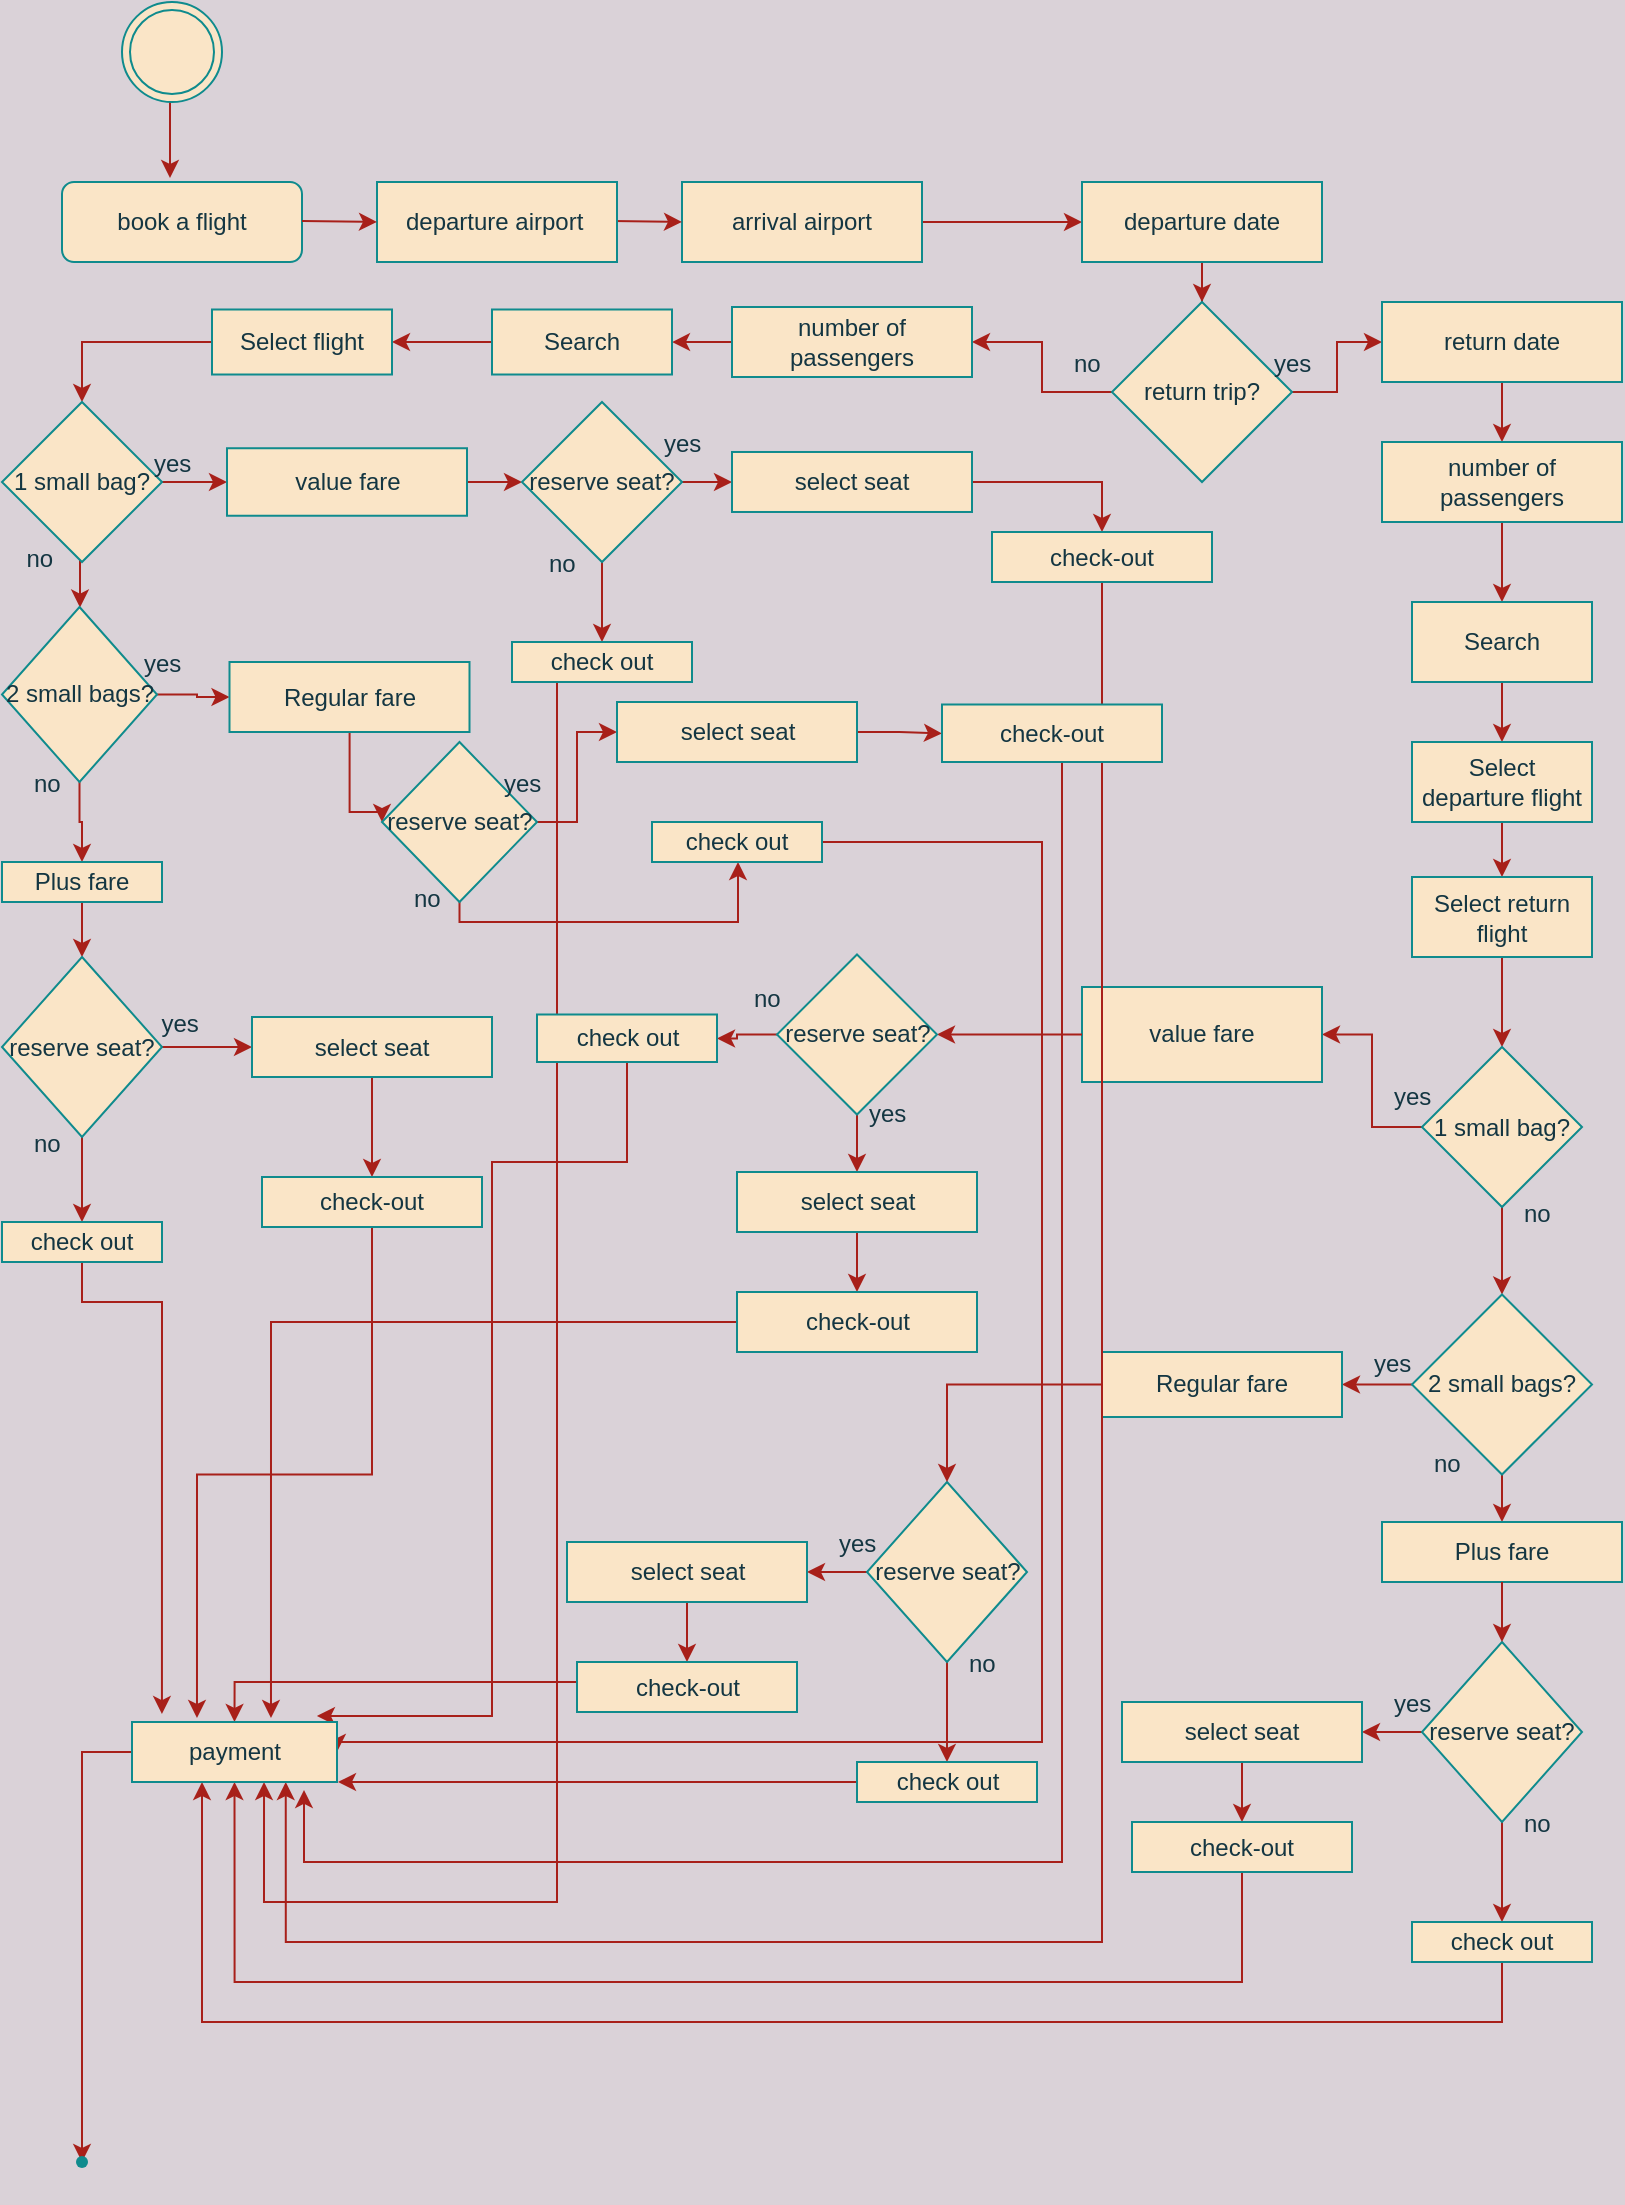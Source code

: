 <mxfile version="20.5.1" type="github">
  <diagram id="C5RBs43oDa-KdzZeNtuy" name="Page-1">
    <mxGraphModel dx="2066" dy="1097" grid="1" gridSize="10" guides="1" tooltips="1" connect="1" arrows="1" fold="1" page="1" pageScale="1" pageWidth="827" pageHeight="1169" background="#DAD2D8" math="0" shadow="0">
      <root>
        <mxCell id="WIyWlLk6GJQsqaUBKTNV-0" />
        <mxCell id="WIyWlLk6GJQsqaUBKTNV-1" parent="WIyWlLk6GJQsqaUBKTNV-0" />
        <mxCell id="WIyWlLk6GJQsqaUBKTNV-3" value="book a flight" style="rounded=1;whiteSpace=wrap;html=1;fontSize=12;glass=0;strokeWidth=1;shadow=0;fillColor=#FAE5C7;strokeColor=#0F8B8D;fontColor=#143642;" parent="WIyWlLk6GJQsqaUBKTNV-1" vertex="1">
          <mxGeometry x="30" y="100" width="120" height="40" as="geometry" />
        </mxCell>
        <mxCell id="eK6FQkArAcEVJqSyKkLl-17" value="" style="edgeStyle=orthogonalEdgeStyle;rounded=0;orthogonalLoop=1;jettySize=auto;html=1;labelBackgroundColor=#DAD2D8;strokeColor=#A8201A;fontColor=#143642;" parent="WIyWlLk6GJQsqaUBKTNV-1" source="eK6FQkArAcEVJqSyKkLl-1" target="eK6FQkArAcEVJqSyKkLl-16" edge="1">
          <mxGeometry relative="1" as="geometry" />
        </mxCell>
        <mxCell id="eK6FQkArAcEVJqSyKkLl-1" value="arrival airport" style="rounded=0;whiteSpace=wrap;html=1;fillColor=#FAE5C7;strokeColor=#0F8B8D;fontColor=#143642;" parent="WIyWlLk6GJQsqaUBKTNV-1" vertex="1">
          <mxGeometry x="340" y="100" width="120" height="40" as="geometry" />
        </mxCell>
        <mxCell id="eK6FQkArAcEVJqSyKkLl-4" value="" style="endArrow=classic;html=1;rounded=0;entryX=0;entryY=0.5;entryDx=0;entryDy=0;labelBackgroundColor=#DAD2D8;strokeColor=#A8201A;fontColor=#143642;" parent="WIyWlLk6GJQsqaUBKTNV-1" target="eK6FQkArAcEVJqSyKkLl-1" edge="1">
          <mxGeometry width="50" height="50" relative="1" as="geometry">
            <mxPoint x="305" y="119.5" as="sourcePoint" />
            <mxPoint x="335" y="119.5" as="targetPoint" />
            <Array as="points">
              <mxPoint x="305" y="119.5" />
            </Array>
          </mxGeometry>
        </mxCell>
        <mxCell id="eK6FQkArAcEVJqSyKkLl-20" value="" style="edgeStyle=orthogonalEdgeStyle;rounded=0;orthogonalLoop=1;jettySize=auto;html=1;labelBackgroundColor=#DAD2D8;strokeColor=#A8201A;fontColor=#143642;" parent="WIyWlLk6GJQsqaUBKTNV-1" source="eK6FQkArAcEVJqSyKkLl-16" target="eK6FQkArAcEVJqSyKkLl-18" edge="1">
          <mxGeometry relative="1" as="geometry" />
        </mxCell>
        <mxCell id="eK6FQkArAcEVJqSyKkLl-16" value="departure date" style="rounded=0;whiteSpace=wrap;html=1;fillColor=#FAE5C7;strokeColor=#0F8B8D;fontColor=#143642;" parent="WIyWlLk6GJQsqaUBKTNV-1" vertex="1">
          <mxGeometry x="540" y="100" width="120" height="40" as="geometry" />
        </mxCell>
        <mxCell id="eK6FQkArAcEVJqSyKkLl-22" value="" style="edgeStyle=orthogonalEdgeStyle;rounded=0;orthogonalLoop=1;jettySize=auto;html=1;labelBackgroundColor=#DAD2D8;strokeColor=#A8201A;fontColor=#143642;" parent="WIyWlLk6GJQsqaUBKTNV-1" source="eK6FQkArAcEVJqSyKkLl-18" target="eK6FQkArAcEVJqSyKkLl-21" edge="1">
          <mxGeometry relative="1" as="geometry" />
        </mxCell>
        <mxCell id="rhOe6zKHTogy2aYQI5L2-4" value="" style="edgeStyle=orthogonalEdgeStyle;rounded=0;orthogonalLoop=1;jettySize=auto;html=1;labelBackgroundColor=#DAD2D8;strokeColor=#A8201A;fontColor=#143642;" parent="WIyWlLk6GJQsqaUBKTNV-1" source="eK6FQkArAcEVJqSyKkLl-18" target="rhOe6zKHTogy2aYQI5L2-3" edge="1">
          <mxGeometry relative="1" as="geometry" />
        </mxCell>
        <mxCell id="eK6FQkArAcEVJqSyKkLl-18" value="return trip?" style="rhombus;whiteSpace=wrap;html=1;rounded=0;fillColor=#FAE5C7;strokeColor=#0F8B8D;fontColor=#143642;" parent="WIyWlLk6GJQsqaUBKTNV-1" vertex="1">
          <mxGeometry x="555" y="160" width="90" height="90" as="geometry" />
        </mxCell>
        <mxCell id="rhOe6zKHTogy2aYQI5L2-7" value="" style="edgeStyle=orthogonalEdgeStyle;rounded=0;orthogonalLoop=1;jettySize=auto;html=1;labelBackgroundColor=#DAD2D8;strokeColor=#A8201A;fontColor=#143642;" parent="WIyWlLk6GJQsqaUBKTNV-1" source="eK6FQkArAcEVJqSyKkLl-21" target="rhOe6zKHTogy2aYQI5L2-6" edge="1">
          <mxGeometry relative="1" as="geometry" />
        </mxCell>
        <mxCell id="eK6FQkArAcEVJqSyKkLl-21" value="return date" style="whiteSpace=wrap;html=1;rounded=0;fillColor=#FAE5C7;strokeColor=#0F8B8D;fontColor=#143642;" parent="WIyWlLk6GJQsqaUBKTNV-1" vertex="1">
          <mxGeometry x="690" y="160" width="120" height="40" as="geometry" />
        </mxCell>
        <mxCell id="rhOe6zKHTogy2aYQI5L2-0" value="yes" style="text;strokeColor=none;fillColor=none;align=left;verticalAlign=middle;spacingLeft=4;spacingRight=4;overflow=hidden;points=[[0,0.5],[1,0.5]];portConstraint=eastwest;rotatable=0;fontColor=#143642;" parent="WIyWlLk6GJQsqaUBKTNV-1" vertex="1">
          <mxGeometry x="630" y="180" width="40" height="20" as="geometry" />
        </mxCell>
        <mxCell id="rhOe6zKHTogy2aYQI5L2-9" value="" style="edgeStyle=orthogonalEdgeStyle;rounded=0;orthogonalLoop=1;jettySize=auto;html=1;labelBackgroundColor=#DAD2D8;strokeColor=#A8201A;fontColor=#143642;" parent="WIyWlLk6GJQsqaUBKTNV-1" source="rhOe6zKHTogy2aYQI5L2-3" target="rhOe6zKHTogy2aYQI5L2-8" edge="1">
          <mxGeometry relative="1" as="geometry" />
        </mxCell>
        <mxCell id="rhOe6zKHTogy2aYQI5L2-3" value="number of passengers" style="whiteSpace=wrap;html=1;rounded=0;fillColor=#FAE5C7;strokeColor=#0F8B8D;fontColor=#143642;" parent="WIyWlLk6GJQsqaUBKTNV-1" vertex="1">
          <mxGeometry x="365" y="162.5" width="120" height="35" as="geometry" />
        </mxCell>
        <mxCell id="rhOe6zKHTogy2aYQI5L2-5" value="no" style="text;strokeColor=none;fillColor=none;align=left;verticalAlign=middle;spacingLeft=4;spacingRight=4;overflow=hidden;points=[[0,0.5],[1,0.5]];portConstraint=eastwest;rotatable=0;fontColor=#143642;" parent="WIyWlLk6GJQsqaUBKTNV-1" vertex="1">
          <mxGeometry x="530" y="180" width="40" height="20" as="geometry" />
        </mxCell>
        <mxCell id="rhOe6zKHTogy2aYQI5L2-11" value="" style="edgeStyle=orthogonalEdgeStyle;rounded=0;orthogonalLoop=1;jettySize=auto;html=1;labelBackgroundColor=#DAD2D8;strokeColor=#A8201A;fontColor=#143642;" parent="WIyWlLk6GJQsqaUBKTNV-1" source="rhOe6zKHTogy2aYQI5L2-6" target="rhOe6zKHTogy2aYQI5L2-10" edge="1">
          <mxGeometry relative="1" as="geometry" />
        </mxCell>
        <mxCell id="rhOe6zKHTogy2aYQI5L2-6" value="number of passengers" style="whiteSpace=wrap;html=1;rounded=0;fillColor=#FAE5C7;strokeColor=#0F8B8D;fontColor=#143642;" parent="WIyWlLk6GJQsqaUBKTNV-1" vertex="1">
          <mxGeometry x="690" y="230" width="120" height="40" as="geometry" />
        </mxCell>
        <mxCell id="rhOe6zKHTogy2aYQI5L2-13" value="" style="edgeStyle=orthogonalEdgeStyle;rounded=0;orthogonalLoop=1;jettySize=auto;html=1;labelBackgroundColor=#DAD2D8;strokeColor=#A8201A;fontColor=#143642;" parent="WIyWlLk6GJQsqaUBKTNV-1" source="rhOe6zKHTogy2aYQI5L2-8" target="rhOe6zKHTogy2aYQI5L2-12" edge="1">
          <mxGeometry relative="1" as="geometry" />
        </mxCell>
        <mxCell id="rhOe6zKHTogy2aYQI5L2-8" value="Search" style="whiteSpace=wrap;html=1;rounded=0;fillColor=#FAE5C7;strokeColor=#0F8B8D;fontColor=#143642;" parent="WIyWlLk6GJQsqaUBKTNV-1" vertex="1">
          <mxGeometry x="245" y="163.75" width="90" height="32.5" as="geometry" />
        </mxCell>
        <mxCell id="rhOe6zKHTogy2aYQI5L2-15" value="" style="edgeStyle=orthogonalEdgeStyle;rounded=0;orthogonalLoop=1;jettySize=auto;html=1;labelBackgroundColor=#DAD2D8;strokeColor=#A8201A;fontColor=#143642;" parent="WIyWlLk6GJQsqaUBKTNV-1" source="rhOe6zKHTogy2aYQI5L2-10" target="rhOe6zKHTogy2aYQI5L2-14" edge="1">
          <mxGeometry relative="1" as="geometry" />
        </mxCell>
        <mxCell id="rhOe6zKHTogy2aYQI5L2-10" value="Search" style="whiteSpace=wrap;html=1;rounded=0;fillColor=#FAE5C7;strokeColor=#0F8B8D;fontColor=#143642;" parent="WIyWlLk6GJQsqaUBKTNV-1" vertex="1">
          <mxGeometry x="705" y="310" width="90" height="40" as="geometry" />
        </mxCell>
        <mxCell id="rhOe6zKHTogy2aYQI5L2-19" value="" style="edgeStyle=orthogonalEdgeStyle;rounded=0;orthogonalLoop=1;jettySize=auto;html=1;labelBackgroundColor=#DAD2D8;strokeColor=#A8201A;fontColor=#143642;" parent="WIyWlLk6GJQsqaUBKTNV-1" source="rhOe6zKHTogy2aYQI5L2-12" target="rhOe6zKHTogy2aYQI5L2-18" edge="1">
          <mxGeometry relative="1" as="geometry" />
        </mxCell>
        <mxCell id="rhOe6zKHTogy2aYQI5L2-12" value="Select flight" style="whiteSpace=wrap;html=1;rounded=0;fillColor=#FAE5C7;strokeColor=#0F8B8D;fontColor=#143642;" parent="WIyWlLk6GJQsqaUBKTNV-1" vertex="1">
          <mxGeometry x="105" y="163.75" width="90" height="32.5" as="geometry" />
        </mxCell>
        <mxCell id="rhOe6zKHTogy2aYQI5L2-17" value="" style="edgeStyle=orthogonalEdgeStyle;rounded=0;orthogonalLoop=1;jettySize=auto;html=1;labelBackgroundColor=#DAD2D8;strokeColor=#A8201A;fontColor=#143642;" parent="WIyWlLk6GJQsqaUBKTNV-1" source="rhOe6zKHTogy2aYQI5L2-14" target="rhOe6zKHTogy2aYQI5L2-16" edge="1">
          <mxGeometry relative="1" as="geometry" />
        </mxCell>
        <mxCell id="rhOe6zKHTogy2aYQI5L2-14" value="Select departure flight" style="whiteSpace=wrap;html=1;rounded=0;fillColor=#FAE5C7;strokeColor=#0F8B8D;fontColor=#143642;" parent="WIyWlLk6GJQsqaUBKTNV-1" vertex="1">
          <mxGeometry x="705" y="380" width="90" height="40" as="geometry" />
        </mxCell>
        <mxCell id="rhOe6zKHTogy2aYQI5L2-35" value="" style="edgeStyle=orthogonalEdgeStyle;rounded=0;orthogonalLoop=1;jettySize=auto;html=1;labelBackgroundColor=#DAD2D8;strokeColor=#A8201A;fontColor=#143642;" parent="WIyWlLk6GJQsqaUBKTNV-1" source="rhOe6zKHTogy2aYQI5L2-16" target="rhOe6zKHTogy2aYQI5L2-34" edge="1">
          <mxGeometry relative="1" as="geometry" />
        </mxCell>
        <mxCell id="rhOe6zKHTogy2aYQI5L2-16" value="Select return flight" style="whiteSpace=wrap;html=1;rounded=0;fillColor=#FAE5C7;strokeColor=#0F8B8D;fontColor=#143642;" parent="WIyWlLk6GJQsqaUBKTNV-1" vertex="1">
          <mxGeometry x="705" y="447.5" width="90" height="40" as="geometry" />
        </mxCell>
        <mxCell id="rhOe6zKHTogy2aYQI5L2-21" value="" style="edgeStyle=orthogonalEdgeStyle;rounded=0;orthogonalLoop=1;jettySize=auto;html=1;labelBackgroundColor=#DAD2D8;strokeColor=#A8201A;fontColor=#143642;" parent="WIyWlLk6GJQsqaUBKTNV-1" source="rhOe6zKHTogy2aYQI5L2-18" target="rhOe6zKHTogy2aYQI5L2-20" edge="1">
          <mxGeometry relative="1" as="geometry" />
        </mxCell>
        <mxCell id="rhOe6zKHTogy2aYQI5L2-27" value="" style="edgeStyle=orthogonalEdgeStyle;rounded=0;orthogonalLoop=1;jettySize=auto;html=1;labelBackgroundColor=#DAD2D8;strokeColor=#A8201A;fontColor=#143642;" parent="WIyWlLk6GJQsqaUBKTNV-1" source="rhOe6zKHTogy2aYQI5L2-18" target="rhOe6zKHTogy2aYQI5L2-26" edge="1">
          <mxGeometry relative="1" as="geometry">
            <Array as="points">
              <mxPoint x="39" y="300" />
              <mxPoint x="39" y="300" />
            </Array>
          </mxGeometry>
        </mxCell>
        <mxCell id="rhOe6zKHTogy2aYQI5L2-18" value="1 small bag?" style="rhombus;whiteSpace=wrap;html=1;rounded=0;fillColor=#FAE5C7;strokeColor=#0F8B8D;fontColor=#143642;" parent="WIyWlLk6GJQsqaUBKTNV-1" vertex="1">
          <mxGeometry y="210" width="80" height="80" as="geometry" />
        </mxCell>
        <mxCell id="rhOe6zKHTogy2aYQI5L2-54" value="" style="edgeStyle=orthogonalEdgeStyle;rounded=0;orthogonalLoop=1;jettySize=auto;html=1;labelBackgroundColor=#DAD2D8;strokeColor=#A8201A;fontColor=#143642;" parent="WIyWlLk6GJQsqaUBKTNV-1" source="rhOe6zKHTogy2aYQI5L2-20" target="rhOe6zKHTogy2aYQI5L2-53" edge="1">
          <mxGeometry relative="1" as="geometry" />
        </mxCell>
        <mxCell id="rhOe6zKHTogy2aYQI5L2-20" value="value fare" style="whiteSpace=wrap;html=1;rounded=0;fillColor=#FAE5C7;strokeColor=#0F8B8D;fontColor=#143642;" parent="WIyWlLk6GJQsqaUBKTNV-1" vertex="1">
          <mxGeometry x="112.5" y="233.12" width="120" height="33.75" as="geometry" />
        </mxCell>
        <mxCell id="rhOe6zKHTogy2aYQI5L2-22" value="yes" style="text;strokeColor=none;fillColor=none;align=left;verticalAlign=middle;spacingLeft=4;spacingRight=4;overflow=hidden;points=[[0,0.5],[1,0.5]];portConstraint=eastwest;rotatable=0;fontColor=#143642;" parent="WIyWlLk6GJQsqaUBKTNV-1" vertex="1">
          <mxGeometry x="70" y="230" width="40" height="20" as="geometry" />
        </mxCell>
        <mxCell id="rhOe6zKHTogy2aYQI5L2-23" value="no" style="text;strokeColor=none;fillColor=none;align=left;verticalAlign=middle;spacingLeft=4;spacingRight=4;overflow=hidden;points=[[0,0.5],[1,0.5]];portConstraint=eastwest;rotatable=0;fontColor=#143642;" parent="WIyWlLk6GJQsqaUBKTNV-1" vertex="1">
          <mxGeometry x="6.25" y="277.5" width="40" height="20" as="geometry" />
        </mxCell>
        <mxCell id="rhOe6zKHTogy2aYQI5L2-29" value="" style="edgeStyle=orthogonalEdgeStyle;rounded=0;orthogonalLoop=1;jettySize=auto;html=1;labelBackgroundColor=#DAD2D8;strokeColor=#A8201A;fontColor=#143642;" parent="WIyWlLk6GJQsqaUBKTNV-1" source="rhOe6zKHTogy2aYQI5L2-26" target="rhOe6zKHTogy2aYQI5L2-28" edge="1">
          <mxGeometry relative="1" as="geometry" />
        </mxCell>
        <mxCell id="rhOe6zKHTogy2aYQI5L2-32" value="" style="edgeStyle=orthogonalEdgeStyle;rounded=0;orthogonalLoop=1;jettySize=auto;html=1;labelBackgroundColor=#DAD2D8;strokeColor=#A8201A;fontColor=#143642;" parent="WIyWlLk6GJQsqaUBKTNV-1" source="rhOe6zKHTogy2aYQI5L2-26" target="rhOe6zKHTogy2aYQI5L2-31" edge="1">
          <mxGeometry relative="1" as="geometry" />
        </mxCell>
        <mxCell id="rhOe6zKHTogy2aYQI5L2-26" value="2 small bags?" style="rhombus;whiteSpace=wrap;html=1;rounded=0;fillColor=#FAE5C7;strokeColor=#0F8B8D;fontColor=#143642;" parent="WIyWlLk6GJQsqaUBKTNV-1" vertex="1">
          <mxGeometry y="312.5" width="77.5" height="87.5" as="geometry" />
        </mxCell>
        <mxCell id="rhOe6zKHTogy2aYQI5L2-73" value="" style="edgeStyle=orthogonalEdgeStyle;rounded=0;orthogonalLoop=1;jettySize=auto;html=1;entryX=0;entryY=0.5;entryDx=0;entryDy=0;labelBackgroundColor=#DAD2D8;strokeColor=#A8201A;fontColor=#143642;" parent="WIyWlLk6GJQsqaUBKTNV-1" source="rhOe6zKHTogy2aYQI5L2-28" target="rhOe6zKHTogy2aYQI5L2-66" edge="1">
          <mxGeometry relative="1" as="geometry">
            <mxPoint x="310" y="728" as="targetPoint" />
            <Array as="points">
              <mxPoint x="173" y="415" />
            </Array>
          </mxGeometry>
        </mxCell>
        <mxCell id="rhOe6zKHTogy2aYQI5L2-28" value="Regular fare" style="whiteSpace=wrap;html=1;rounded=0;fillColor=#FAE5C7;strokeColor=#0F8B8D;fontColor=#143642;" parent="WIyWlLk6GJQsqaUBKTNV-1" vertex="1">
          <mxGeometry x="113.75" y="340" width="120" height="35" as="geometry" />
        </mxCell>
        <mxCell id="rhOe6zKHTogy2aYQI5L2-30" value="yes" style="text;strokeColor=none;fillColor=none;align=left;verticalAlign=middle;spacingLeft=4;spacingRight=4;overflow=hidden;points=[[0,0.5],[1,0.5]];portConstraint=eastwest;rotatable=0;fontColor=#143642;" parent="WIyWlLk6GJQsqaUBKTNV-1" vertex="1">
          <mxGeometry x="65" y="330" width="40" height="20" as="geometry" />
        </mxCell>
        <mxCell id="rhOe6zKHTogy2aYQI5L2-106" value="" style="edgeStyle=orthogonalEdgeStyle;rounded=0;orthogonalLoop=1;jettySize=auto;html=1;labelBackgroundColor=#DAD2D8;strokeColor=#A8201A;fontColor=#143642;" parent="WIyWlLk6GJQsqaUBKTNV-1" source="rhOe6zKHTogy2aYQI5L2-31" target="rhOe6zKHTogy2aYQI5L2-79" edge="1">
          <mxGeometry relative="1" as="geometry" />
        </mxCell>
        <mxCell id="rhOe6zKHTogy2aYQI5L2-31" value="Plus fare" style="whiteSpace=wrap;html=1;rounded=0;fillColor=#FAE5C7;strokeColor=#0F8B8D;fontColor=#143642;" parent="WIyWlLk6GJQsqaUBKTNV-1" vertex="1">
          <mxGeometry y="440" width="80" height="20" as="geometry" />
        </mxCell>
        <mxCell id="rhOe6zKHTogy2aYQI5L2-33" value="no" style="text;strokeColor=none;fillColor=none;align=left;verticalAlign=middle;spacingLeft=4;spacingRight=4;overflow=hidden;points=[[0,0.5],[1,0.5]];portConstraint=eastwest;rotatable=0;fontColor=#143642;" parent="WIyWlLk6GJQsqaUBKTNV-1" vertex="1">
          <mxGeometry x="10" y="390" width="40" height="20" as="geometry" />
        </mxCell>
        <mxCell id="rhOe6zKHTogy2aYQI5L2-37" value="" style="edgeStyle=orthogonalEdgeStyle;rounded=0;orthogonalLoop=1;jettySize=auto;html=1;labelBackgroundColor=#DAD2D8;strokeColor=#A8201A;fontColor=#143642;" parent="WIyWlLk6GJQsqaUBKTNV-1" source="rhOe6zKHTogy2aYQI5L2-34" target="rhOe6zKHTogy2aYQI5L2-36" edge="1">
          <mxGeometry relative="1" as="geometry" />
        </mxCell>
        <mxCell id="rhOe6zKHTogy2aYQI5L2-41" value="" style="edgeStyle=orthogonalEdgeStyle;rounded=0;orthogonalLoop=1;jettySize=auto;html=1;labelBackgroundColor=#DAD2D8;strokeColor=#A8201A;fontColor=#143642;" parent="WIyWlLk6GJQsqaUBKTNV-1" source="rhOe6zKHTogy2aYQI5L2-34" target="rhOe6zKHTogy2aYQI5L2-40" edge="1">
          <mxGeometry relative="1" as="geometry" />
        </mxCell>
        <mxCell id="rhOe6zKHTogy2aYQI5L2-34" value="1 small bag?" style="rhombus;whiteSpace=wrap;html=1;rounded=0;fillColor=#FAE5C7;strokeColor=#0F8B8D;fontColor=#143642;" parent="WIyWlLk6GJQsqaUBKTNV-1" vertex="1">
          <mxGeometry x="710" y="532.5" width="80" height="80" as="geometry" />
        </mxCell>
        <mxCell id="rhOe6zKHTogy2aYQI5L2-36" value="value fare" style="whiteSpace=wrap;html=1;rounded=0;fillColor=#FAE5C7;strokeColor=#0F8B8D;fontColor=#143642;" parent="WIyWlLk6GJQsqaUBKTNV-1" vertex="1">
          <mxGeometry x="540" y="502.5" width="120" height="47.5" as="geometry" />
        </mxCell>
        <mxCell id="rhOe6zKHTogy2aYQI5L2-43" value="" style="edgeStyle=orthogonalEdgeStyle;rounded=0;orthogonalLoop=1;jettySize=auto;html=1;labelBackgroundColor=#DAD2D8;strokeColor=#A8201A;fontColor=#143642;" parent="WIyWlLk6GJQsqaUBKTNV-1" source="rhOe6zKHTogy2aYQI5L2-40" target="rhOe6zKHTogy2aYQI5L2-42" edge="1">
          <mxGeometry relative="1" as="geometry" />
        </mxCell>
        <mxCell id="rhOe6zKHTogy2aYQI5L2-46" value="" style="edgeStyle=orthogonalEdgeStyle;rounded=0;orthogonalLoop=1;jettySize=auto;html=1;labelBackgroundColor=#DAD2D8;strokeColor=#A8201A;fontColor=#143642;" parent="WIyWlLk6GJQsqaUBKTNV-1" source="rhOe6zKHTogy2aYQI5L2-40" target="rhOe6zKHTogy2aYQI5L2-45" edge="1">
          <mxGeometry relative="1" as="geometry" />
        </mxCell>
        <mxCell id="rhOe6zKHTogy2aYQI5L2-40" value="2 small bags?" style="rhombus;whiteSpace=wrap;html=1;rounded=0;fillColor=#FAE5C7;strokeColor=#0F8B8D;fontColor=#143642;" parent="WIyWlLk6GJQsqaUBKTNV-1" vertex="1">
          <mxGeometry x="705" y="656.25" width="90" height="90" as="geometry" />
        </mxCell>
        <mxCell id="rhOe6zKHTogy2aYQI5L2-42" value="Regular fare" style="whiteSpace=wrap;html=1;rounded=0;fillColor=#FAE5C7;strokeColor=#0F8B8D;fontColor=#143642;" parent="WIyWlLk6GJQsqaUBKTNV-1" vertex="1">
          <mxGeometry x="550" y="685" width="120" height="32.5" as="geometry" />
        </mxCell>
        <mxCell id="rhOe6zKHTogy2aYQI5L2-45" value="Plus fare" style="whiteSpace=wrap;html=1;rounded=0;fillColor=#FAE5C7;strokeColor=#0F8B8D;fontColor=#143642;" parent="WIyWlLk6GJQsqaUBKTNV-1" vertex="1">
          <mxGeometry x="690" y="770" width="120" height="30" as="geometry" />
        </mxCell>
        <mxCell id="rhOe6zKHTogy2aYQI5L2-47" value="yes" style="text;strokeColor=none;fillColor=none;align=left;verticalAlign=middle;spacingLeft=4;spacingRight=4;overflow=hidden;points=[[0,0.5],[1,0.5]];portConstraint=eastwest;rotatable=0;fontColor=#143642;" parent="WIyWlLk6GJQsqaUBKTNV-1" vertex="1">
          <mxGeometry x="690" y="546.26" width="40" height="20" as="geometry" />
        </mxCell>
        <mxCell id="rhOe6zKHTogy2aYQI5L2-48" value="no" style="text;strokeColor=none;fillColor=none;align=left;verticalAlign=middle;spacingLeft=4;spacingRight=4;overflow=hidden;points=[[0,0.5],[1,0.5]];portConstraint=eastwest;rotatable=0;fontColor=#143642;" parent="WIyWlLk6GJQsqaUBKTNV-1" vertex="1">
          <mxGeometry x="755" y="605" width="40" height="20" as="geometry" />
        </mxCell>
        <mxCell id="rhOe6zKHTogy2aYQI5L2-49" value="yes" style="text;strokeColor=none;fillColor=none;align=left;verticalAlign=middle;spacingLeft=4;spacingRight=4;overflow=hidden;points=[[0,0.5],[1,0.5]];portConstraint=eastwest;rotatable=0;fontColor=#143642;" parent="WIyWlLk6GJQsqaUBKTNV-1" vertex="1">
          <mxGeometry x="680" y="680" width="40" height="20" as="geometry" />
        </mxCell>
        <mxCell id="rhOe6zKHTogy2aYQI5L2-50" value="no" style="text;strokeColor=none;fillColor=none;align=left;verticalAlign=middle;spacingLeft=4;spacingRight=4;overflow=hidden;points=[[0,0.5],[1,0.5]];portConstraint=eastwest;rotatable=0;fontColor=#143642;" parent="WIyWlLk6GJQsqaUBKTNV-1" vertex="1">
          <mxGeometry x="710" y="730" width="40" height="20" as="geometry" />
        </mxCell>
        <mxCell id="rhOe6zKHTogy2aYQI5L2-56" value="" style="edgeStyle=orthogonalEdgeStyle;rounded=0;orthogonalLoop=1;jettySize=auto;html=1;labelBackgroundColor=#DAD2D8;strokeColor=#A8201A;fontColor=#143642;" parent="WIyWlLk6GJQsqaUBKTNV-1" source="rhOe6zKHTogy2aYQI5L2-53" target="rhOe6zKHTogy2aYQI5L2-55" edge="1">
          <mxGeometry relative="1" as="geometry" />
        </mxCell>
        <mxCell id="rhOe6zKHTogy2aYQI5L2-58" value="" style="edgeStyle=orthogonalEdgeStyle;rounded=0;orthogonalLoop=1;jettySize=auto;html=1;labelBackgroundColor=#DAD2D8;strokeColor=#A8201A;fontColor=#143642;" parent="WIyWlLk6GJQsqaUBKTNV-1" source="rhOe6zKHTogy2aYQI5L2-53" target="rhOe6zKHTogy2aYQI5L2-57" edge="1">
          <mxGeometry relative="1" as="geometry" />
        </mxCell>
        <mxCell id="rhOe6zKHTogy2aYQI5L2-53" value="reserve seat?" style="rhombus;whiteSpace=wrap;html=1;rounded=0;fillColor=#FAE5C7;strokeColor=#0F8B8D;fontColor=#143642;" parent="WIyWlLk6GJQsqaUBKTNV-1" vertex="1">
          <mxGeometry x="260" y="209.995" width="80" height="80" as="geometry" />
        </mxCell>
        <mxCell id="rhOe6zKHTogy2aYQI5L2-62" value="" style="edgeStyle=orthogonalEdgeStyle;rounded=0;orthogonalLoop=1;jettySize=auto;html=1;labelBackgroundColor=#DAD2D8;strokeColor=#A8201A;fontColor=#143642;" parent="WIyWlLk6GJQsqaUBKTNV-1" source="rhOe6zKHTogy2aYQI5L2-55" target="rhOe6zKHTogy2aYQI5L2-61" edge="1">
          <mxGeometry relative="1" as="geometry" />
        </mxCell>
        <mxCell id="rhOe6zKHTogy2aYQI5L2-55" value="select seat" style="rounded=0;whiteSpace=wrap;html=1;fillColor=#FAE5C7;strokeColor=#0F8B8D;fontColor=#143642;" parent="WIyWlLk6GJQsqaUBKTNV-1" vertex="1">
          <mxGeometry x="365" y="234.99" width="120" height="30" as="geometry" />
        </mxCell>
        <mxCell id="rhOe6zKHTogy2aYQI5L2-129" value="" style="edgeStyle=orthogonalEdgeStyle;rounded=0;orthogonalLoop=1;jettySize=auto;html=1;labelBackgroundColor=#DAD2D8;strokeColor=#A8201A;fontColor=#143642;entryX=0.644;entryY=1;entryDx=0;entryDy=0;entryPerimeter=0;exitX=0.25;exitY=1;exitDx=0;exitDy=0;" parent="WIyWlLk6GJQsqaUBKTNV-1" source="rhOe6zKHTogy2aYQI5L2-57" target="rhOe6zKHTogy2aYQI5L2-158" edge="1">
          <mxGeometry relative="1" as="geometry">
            <mxPoint x="260" y="370" as="sourcePoint" />
            <mxPoint x="130" y="910" as="targetPoint" />
            <Array as="points">
              <mxPoint x="278" y="960" />
              <mxPoint x="131" y="960" />
            </Array>
          </mxGeometry>
        </mxCell>
        <mxCell id="rhOe6zKHTogy2aYQI5L2-57" value="check out" style="whiteSpace=wrap;html=1;rounded=0;fillColor=#FAE5C7;strokeColor=#0F8B8D;fontColor=#143642;" parent="WIyWlLk6GJQsqaUBKTNV-1" vertex="1">
          <mxGeometry x="255" y="330" width="90" height="20" as="geometry" />
        </mxCell>
        <mxCell id="rhOe6zKHTogy2aYQI5L2-59" value="no" style="text;strokeColor=none;fillColor=none;align=left;verticalAlign=middle;spacingLeft=4;spacingRight=4;overflow=hidden;points=[[0,0.5],[1,0.5]];portConstraint=eastwest;rotatable=0;fontColor=#143642;" parent="WIyWlLk6GJQsqaUBKTNV-1" vertex="1">
          <mxGeometry x="267.5" y="280" width="40" height="20" as="geometry" />
        </mxCell>
        <mxCell id="rhOe6zKHTogy2aYQI5L2-60" value="yes" style="text;strokeColor=none;fillColor=none;align=left;verticalAlign=middle;spacingLeft=4;spacingRight=4;overflow=hidden;points=[[0,0.5],[1,0.5]];portConstraint=eastwest;rotatable=0;fontColor=#143642;" parent="WIyWlLk6GJQsqaUBKTNV-1" vertex="1">
          <mxGeometry x="325" y="220" width="40" height="20" as="geometry" />
        </mxCell>
        <mxCell id="rhOe6zKHTogy2aYQI5L2-130" value="" style="edgeStyle=orthogonalEdgeStyle;rounded=0;orthogonalLoop=1;jettySize=auto;html=1;labelBackgroundColor=#DAD2D8;strokeColor=#A8201A;fontColor=#143642;entryX=0.75;entryY=1;entryDx=0;entryDy=0;" parent="WIyWlLk6GJQsqaUBKTNV-1" source="rhOe6zKHTogy2aYQI5L2-61" target="rhOe6zKHTogy2aYQI5L2-158" edge="1">
          <mxGeometry relative="1" as="geometry">
            <mxPoint x="170" y="1020" as="targetPoint" />
            <Array as="points">
              <mxPoint x="550" y="980" />
              <mxPoint x="142" y="980" />
            </Array>
          </mxGeometry>
        </mxCell>
        <mxCell id="rhOe6zKHTogy2aYQI5L2-61" value="check-out" style="rounded=0;whiteSpace=wrap;html=1;fillColor=#FAE5C7;strokeColor=#0F8B8D;fontColor=#143642;" parent="WIyWlLk6GJQsqaUBKTNV-1" vertex="1">
          <mxGeometry x="495" y="275" width="110" height="25" as="geometry" />
        </mxCell>
        <mxCell id="rhOe6zKHTogy2aYQI5L2-64" value="" style="edgeStyle=orthogonalEdgeStyle;rounded=0;orthogonalLoop=1;jettySize=auto;html=1;labelBackgroundColor=#DAD2D8;strokeColor=#A8201A;fontColor=#143642;" parent="WIyWlLk6GJQsqaUBKTNV-1" source="rhOe6zKHTogy2aYQI5L2-66" target="rhOe6zKHTogy2aYQI5L2-68" edge="1">
          <mxGeometry relative="1" as="geometry" />
        </mxCell>
        <mxCell id="rhOe6zKHTogy2aYQI5L2-65" value="" style="edgeStyle=orthogonalEdgeStyle;rounded=0;orthogonalLoop=1;jettySize=auto;html=1;labelBackgroundColor=#DAD2D8;strokeColor=#A8201A;fontColor=#143642;" parent="WIyWlLk6GJQsqaUBKTNV-1" source="rhOe6zKHTogy2aYQI5L2-66" target="rhOe6zKHTogy2aYQI5L2-69" edge="1">
          <mxGeometry relative="1" as="geometry">
            <Array as="points">
              <mxPoint x="229" y="470" />
              <mxPoint x="368" y="470" />
            </Array>
          </mxGeometry>
        </mxCell>
        <mxCell id="rhOe6zKHTogy2aYQI5L2-66" value="reserve seat?" style="rhombus;whiteSpace=wrap;html=1;rounded=0;fillColor=#FAE5C7;strokeColor=#0F8B8D;fontColor=#143642;" parent="WIyWlLk6GJQsqaUBKTNV-1" vertex="1">
          <mxGeometry x="190" y="380" width="77.5" height="80" as="geometry" />
        </mxCell>
        <mxCell id="rhOe6zKHTogy2aYQI5L2-67" value="" style="edgeStyle=orthogonalEdgeStyle;rounded=0;orthogonalLoop=1;jettySize=auto;html=1;labelBackgroundColor=#DAD2D8;strokeColor=#A8201A;fontColor=#143642;" parent="WIyWlLk6GJQsqaUBKTNV-1" source="rhOe6zKHTogy2aYQI5L2-68" target="rhOe6zKHTogy2aYQI5L2-72" edge="1">
          <mxGeometry relative="1" as="geometry" />
        </mxCell>
        <mxCell id="rhOe6zKHTogy2aYQI5L2-68" value="select seat" style="rounded=0;whiteSpace=wrap;html=1;fillColor=#FAE5C7;strokeColor=#0F8B8D;fontColor=#143642;" parent="WIyWlLk6GJQsqaUBKTNV-1" vertex="1">
          <mxGeometry x="307.5" y="360" width="120" height="30" as="geometry" />
        </mxCell>
        <mxCell id="bRTcPIJZQBRut5WKRWDN-12" style="edgeStyle=orthogonalEdgeStyle;rounded=0;orthogonalLoop=1;jettySize=auto;html=1;entryX=1;entryY=0.5;entryDx=0;entryDy=0;labelBackgroundColor=#DAD2D8;strokeColor=#A8201A;fontColor=#143642;" edge="1" parent="WIyWlLk6GJQsqaUBKTNV-1" source="rhOe6zKHTogy2aYQI5L2-69" target="rhOe6zKHTogy2aYQI5L2-158">
          <mxGeometry relative="1" as="geometry">
            <mxPoint x="520" y="1120" as="targetPoint" />
            <Array as="points">
              <mxPoint x="520" y="430" />
              <mxPoint x="520" y="880" />
              <mxPoint x="168" y="880" />
            </Array>
          </mxGeometry>
        </mxCell>
        <mxCell id="rhOe6zKHTogy2aYQI5L2-69" value="check out" style="whiteSpace=wrap;html=1;rounded=0;fillColor=#FAE5C7;strokeColor=#0F8B8D;fontColor=#143642;" parent="WIyWlLk6GJQsqaUBKTNV-1" vertex="1">
          <mxGeometry x="325" y="420" width="85" height="20" as="geometry" />
        </mxCell>
        <mxCell id="rhOe6zKHTogy2aYQI5L2-70" value="no" style="text;strokeColor=none;fillColor=none;align=left;verticalAlign=middle;spacingLeft=4;spacingRight=4;overflow=hidden;points=[[0,0.5],[1,0.5]];portConstraint=eastwest;rotatable=0;fontColor=#143642;" parent="WIyWlLk6GJQsqaUBKTNV-1" vertex="1">
          <mxGeometry x="200" y="447.5" width="40" height="20" as="geometry" />
        </mxCell>
        <mxCell id="rhOe6zKHTogy2aYQI5L2-71" value="yes" style="text;strokeColor=none;fillColor=none;align=left;verticalAlign=middle;spacingLeft=4;spacingRight=4;overflow=hidden;points=[[0,0.5],[1,0.5]];portConstraint=eastwest;rotatable=0;fontColor=#143642;" parent="WIyWlLk6GJQsqaUBKTNV-1" vertex="1">
          <mxGeometry x="245" y="390" width="40" height="20" as="geometry" />
        </mxCell>
        <mxCell id="bRTcPIJZQBRut5WKRWDN-18" style="edgeStyle=orthogonalEdgeStyle;rounded=0;orthogonalLoop=1;jettySize=auto;html=1;entryX=0.839;entryY=1.133;entryDx=0;entryDy=0;entryPerimeter=0;labelBackgroundColor=#DAD2D8;strokeColor=#A8201A;fontColor=#143642;" edge="1" parent="WIyWlLk6GJQsqaUBKTNV-1" source="rhOe6zKHTogy2aYQI5L2-72" target="rhOe6zKHTogy2aYQI5L2-158">
          <mxGeometry relative="1" as="geometry">
            <mxPoint x="525" y="986" as="targetPoint" />
            <Array as="points">
              <mxPoint x="530" y="940" />
              <mxPoint x="151" y="940" />
            </Array>
          </mxGeometry>
        </mxCell>
        <mxCell id="rhOe6zKHTogy2aYQI5L2-72" value="check-out" style="rounded=0;whiteSpace=wrap;html=1;fillColor=#FAE5C7;strokeColor=#0F8B8D;fontColor=#143642;" parent="WIyWlLk6GJQsqaUBKTNV-1" vertex="1">
          <mxGeometry x="470" y="361.25" width="110" height="28.75" as="geometry" />
        </mxCell>
        <mxCell id="rhOe6zKHTogy2aYQI5L2-77" value="" style="edgeStyle=orthogonalEdgeStyle;rounded=0;orthogonalLoop=1;jettySize=auto;html=1;labelBackgroundColor=#DAD2D8;strokeColor=#A8201A;fontColor=#143642;" parent="WIyWlLk6GJQsqaUBKTNV-1" source="rhOe6zKHTogy2aYQI5L2-79" target="rhOe6zKHTogy2aYQI5L2-81" edge="1">
          <mxGeometry relative="1" as="geometry" />
        </mxCell>
        <mxCell id="rhOe6zKHTogy2aYQI5L2-78" value="" style="edgeStyle=orthogonalEdgeStyle;rounded=0;orthogonalLoop=1;jettySize=auto;html=1;labelBackgroundColor=#DAD2D8;strokeColor=#A8201A;fontColor=#143642;" parent="WIyWlLk6GJQsqaUBKTNV-1" source="rhOe6zKHTogy2aYQI5L2-79" target="rhOe6zKHTogy2aYQI5L2-82" edge="1">
          <mxGeometry relative="1" as="geometry" />
        </mxCell>
        <mxCell id="rhOe6zKHTogy2aYQI5L2-79" value="reserve seat?" style="rhombus;whiteSpace=wrap;html=1;rounded=0;fillColor=#FAE5C7;strokeColor=#0F8B8D;fontColor=#143642;" parent="WIyWlLk6GJQsqaUBKTNV-1" vertex="1">
          <mxGeometry y="487.5" width="80" height="90" as="geometry" />
        </mxCell>
        <mxCell id="rhOe6zKHTogy2aYQI5L2-80" value="" style="edgeStyle=orthogonalEdgeStyle;rounded=0;orthogonalLoop=1;jettySize=auto;html=1;labelBackgroundColor=#DAD2D8;strokeColor=#A8201A;fontColor=#143642;" parent="WIyWlLk6GJQsqaUBKTNV-1" source="rhOe6zKHTogy2aYQI5L2-81" target="rhOe6zKHTogy2aYQI5L2-85" edge="1">
          <mxGeometry relative="1" as="geometry" />
        </mxCell>
        <mxCell id="rhOe6zKHTogy2aYQI5L2-81" value="select seat" style="rounded=0;whiteSpace=wrap;html=1;fillColor=#FAE5C7;strokeColor=#0F8B8D;fontColor=#143642;" parent="WIyWlLk6GJQsqaUBKTNV-1" vertex="1">
          <mxGeometry x="125" y="517.5" width="120" height="30" as="geometry" />
        </mxCell>
        <mxCell id="bRTcPIJZQBRut5WKRWDN-8" style="edgeStyle=orthogonalEdgeStyle;rounded=0;orthogonalLoop=1;jettySize=auto;html=1;entryX=0.146;entryY=-0.133;entryDx=0;entryDy=0;entryPerimeter=0;labelBackgroundColor=#DAD2D8;strokeColor=#A8201A;fontColor=#143642;" edge="1" parent="WIyWlLk6GJQsqaUBKTNV-1" source="rhOe6zKHTogy2aYQI5L2-82" target="rhOe6zKHTogy2aYQI5L2-158">
          <mxGeometry relative="1" as="geometry">
            <mxPoint x="80" y="850" as="targetPoint" />
            <Array as="points">
              <mxPoint x="40" y="660" />
              <mxPoint x="80" y="660" />
            </Array>
          </mxGeometry>
        </mxCell>
        <mxCell id="rhOe6zKHTogy2aYQI5L2-82" value="check out" style="whiteSpace=wrap;html=1;rounded=0;fillColor=#FAE5C7;strokeColor=#0F8B8D;fontColor=#143642;" parent="WIyWlLk6GJQsqaUBKTNV-1" vertex="1">
          <mxGeometry y="620" width="80" height="20" as="geometry" />
        </mxCell>
        <mxCell id="rhOe6zKHTogy2aYQI5L2-83" value="no" style="text;strokeColor=none;fillColor=none;align=left;verticalAlign=middle;spacingLeft=4;spacingRight=4;overflow=hidden;points=[[0,0.5],[1,0.5]];portConstraint=eastwest;rotatable=0;fontColor=#143642;" parent="WIyWlLk6GJQsqaUBKTNV-1" vertex="1">
          <mxGeometry x="10" y="570" width="40" height="20" as="geometry" />
        </mxCell>
        <mxCell id="rhOe6zKHTogy2aYQI5L2-84" value="yes" style="text;strokeColor=none;fillColor=none;align=left;verticalAlign=middle;spacingLeft=4;spacingRight=4;overflow=hidden;points=[[0,0.5],[1,0.5]];portConstraint=eastwest;rotatable=0;fontColor=#143642;" parent="WIyWlLk6GJQsqaUBKTNV-1" vertex="1">
          <mxGeometry x="73.75" y="510" width="40" height="20" as="geometry" />
        </mxCell>
        <mxCell id="bRTcPIJZQBRut5WKRWDN-10" style="edgeStyle=orthogonalEdgeStyle;rounded=0;orthogonalLoop=1;jettySize=auto;html=1;exitX=0.5;exitY=1;exitDx=0;exitDy=0;entryX=0.317;entryY=-0.067;entryDx=0;entryDy=0;entryPerimeter=0;labelBackgroundColor=#DAD2D8;strokeColor=#A8201A;fontColor=#143642;" edge="1" parent="WIyWlLk6GJQsqaUBKTNV-1" source="rhOe6zKHTogy2aYQI5L2-85" target="rhOe6zKHTogy2aYQI5L2-158">
          <mxGeometry relative="1" as="geometry" />
        </mxCell>
        <mxCell id="rhOe6zKHTogy2aYQI5L2-85" value="check-out" style="rounded=0;whiteSpace=wrap;html=1;fillColor=#FAE5C7;strokeColor=#0F8B8D;fontColor=#143642;" parent="WIyWlLk6GJQsqaUBKTNV-1" vertex="1">
          <mxGeometry x="130" y="597.5" width="110" height="25" as="geometry" />
        </mxCell>
        <mxCell id="rhOe6zKHTogy2aYQI5L2-92" value="" style="edgeStyle=orthogonalEdgeStyle;rounded=0;orthogonalLoop=1;jettySize=auto;html=1;labelBackgroundColor=#DAD2D8;strokeColor=#A8201A;fontColor=#143642;" parent="WIyWlLk6GJQsqaUBKTNV-1" source="rhOe6zKHTogy2aYQI5L2-94" target="rhOe6zKHTogy2aYQI5L2-96" edge="1">
          <mxGeometry relative="1" as="geometry" />
        </mxCell>
        <mxCell id="rhOe6zKHTogy2aYQI5L2-93" value="" style="edgeStyle=orthogonalEdgeStyle;rounded=0;orthogonalLoop=1;jettySize=auto;html=1;labelBackgroundColor=#DAD2D8;strokeColor=#A8201A;fontColor=#143642;" parent="WIyWlLk6GJQsqaUBKTNV-1" source="rhOe6zKHTogy2aYQI5L2-94" target="rhOe6zKHTogy2aYQI5L2-97" edge="1">
          <mxGeometry relative="1" as="geometry" />
        </mxCell>
        <mxCell id="rhOe6zKHTogy2aYQI5L2-94" value="reserve seat?" style="rhombus;whiteSpace=wrap;html=1;rounded=0;fillColor=#FAE5C7;strokeColor=#0F8B8D;fontColor=#143642;" parent="WIyWlLk6GJQsqaUBKTNV-1" vertex="1">
          <mxGeometry x="710" y="830" width="80" height="90" as="geometry" />
        </mxCell>
        <mxCell id="rhOe6zKHTogy2aYQI5L2-95" value="" style="edgeStyle=orthogonalEdgeStyle;rounded=0;orthogonalLoop=1;jettySize=auto;html=1;labelBackgroundColor=#DAD2D8;strokeColor=#A8201A;fontColor=#143642;" parent="WIyWlLk6GJQsqaUBKTNV-1" source="rhOe6zKHTogy2aYQI5L2-96" target="rhOe6zKHTogy2aYQI5L2-100" edge="1">
          <mxGeometry relative="1" as="geometry" />
        </mxCell>
        <mxCell id="rhOe6zKHTogy2aYQI5L2-96" value="select seat" style="rounded=0;whiteSpace=wrap;html=1;fillColor=#FAE5C7;strokeColor=#0F8B8D;fontColor=#143642;" parent="WIyWlLk6GJQsqaUBKTNV-1" vertex="1">
          <mxGeometry x="560" y="860" width="120" height="30" as="geometry" />
        </mxCell>
        <mxCell id="rhOe6zKHTogy2aYQI5L2-156" value="" style="edgeStyle=orthogonalEdgeStyle;rounded=0;orthogonalLoop=1;jettySize=auto;html=1;labelBackgroundColor=#DAD2D8;strokeColor=#A8201A;fontColor=#143642;" parent="WIyWlLk6GJQsqaUBKTNV-1" source="rhOe6zKHTogy2aYQI5L2-97" edge="1">
          <mxGeometry relative="1" as="geometry">
            <mxPoint x="100" y="900" as="targetPoint" />
            <Array as="points">
              <mxPoint x="750" y="1020" />
              <mxPoint x="100" y="1020" />
            </Array>
          </mxGeometry>
        </mxCell>
        <mxCell id="rhOe6zKHTogy2aYQI5L2-97" value="check out" style="whiteSpace=wrap;html=1;rounded=0;fillColor=#FAE5C7;strokeColor=#0F8B8D;fontColor=#143642;" parent="WIyWlLk6GJQsqaUBKTNV-1" vertex="1">
          <mxGeometry x="705" y="970" width="90" height="20" as="geometry" />
        </mxCell>
        <mxCell id="rhOe6zKHTogy2aYQI5L2-98" value="no" style="text;strokeColor=none;fillColor=none;align=left;verticalAlign=middle;spacingLeft=4;spacingRight=4;overflow=hidden;points=[[0,0.5],[1,0.5]];portConstraint=eastwest;rotatable=0;fontColor=#143642;" parent="WIyWlLk6GJQsqaUBKTNV-1" vertex="1">
          <mxGeometry x="755" y="910" width="40" height="20" as="geometry" />
        </mxCell>
        <mxCell id="rhOe6zKHTogy2aYQI5L2-99" value="yes" style="text;strokeColor=none;fillColor=none;align=left;verticalAlign=middle;spacingLeft=4;spacingRight=4;overflow=hidden;points=[[0,0.5],[1,0.5]];portConstraint=eastwest;rotatable=0;fontColor=#143642;" parent="WIyWlLk6GJQsqaUBKTNV-1" vertex="1">
          <mxGeometry x="690" y="850" width="40" height="20" as="geometry" />
        </mxCell>
        <mxCell id="rhOe6zKHTogy2aYQI5L2-157" style="edgeStyle=orthogonalEdgeStyle;rounded=0;orthogonalLoop=1;jettySize=auto;html=1;labelBackgroundColor=#DAD2D8;strokeColor=#A8201A;fontColor=#143642;entryX=0.5;entryY=1;entryDx=0;entryDy=0;" parent="WIyWlLk6GJQsqaUBKTNV-1" source="rhOe6zKHTogy2aYQI5L2-100" target="rhOe6zKHTogy2aYQI5L2-158" edge="1">
          <mxGeometry relative="1" as="geometry">
            <Array as="points">
              <mxPoint x="620" y="1000" />
              <mxPoint x="116" y="1000" />
            </Array>
            <mxPoint x="120" y="950" as="targetPoint" />
          </mxGeometry>
        </mxCell>
        <mxCell id="rhOe6zKHTogy2aYQI5L2-100" value="check-out" style="rounded=0;whiteSpace=wrap;html=1;fillColor=#FAE5C7;strokeColor=#0F8B8D;fontColor=#143642;" parent="WIyWlLk6GJQsqaUBKTNV-1" vertex="1">
          <mxGeometry x="565" y="920" width="110" height="25" as="geometry" />
        </mxCell>
        <mxCell id="rhOe6zKHTogy2aYQI5L2-101" value="" style="edgeStyle=orthogonalEdgeStyle;rounded=0;orthogonalLoop=1;jettySize=auto;html=1;entryX=0.5;entryY=0;entryDx=0;entryDy=0;labelBackgroundColor=#DAD2D8;strokeColor=#A8201A;fontColor=#143642;" parent="WIyWlLk6GJQsqaUBKTNV-1" target="rhOe6zKHTogy2aYQI5L2-94" edge="1">
          <mxGeometry relative="1" as="geometry">
            <mxPoint x="750" y="800" as="sourcePoint" />
            <mxPoint x="750" y="840" as="targetPoint" />
          </mxGeometry>
        </mxCell>
        <mxCell id="eK6FQkArAcEVJqSyKkLl-0" value="departure airport&amp;nbsp;" style="rounded=0;whiteSpace=wrap;html=1;fillColor=#FAE5C7;strokeColor=#0F8B8D;fontColor=#143642;" parent="WIyWlLk6GJQsqaUBKTNV-1" vertex="1">
          <mxGeometry x="187.5" y="100" width="120" height="40" as="geometry" />
        </mxCell>
        <mxCell id="rhOe6zKHTogy2aYQI5L2-103" value="" style="endArrow=classic;html=1;rounded=0;entryX=0;entryY=0.5;entryDx=0;entryDy=0;labelBackgroundColor=#DAD2D8;strokeColor=#A8201A;fontColor=#143642;" parent="WIyWlLk6GJQsqaUBKTNV-1" target="eK6FQkArAcEVJqSyKkLl-0" edge="1">
          <mxGeometry width="50" height="50" relative="1" as="geometry">
            <mxPoint x="150" y="119.5" as="sourcePoint" />
            <mxPoint x="180" y="119.5" as="targetPoint" />
            <Array as="points">
              <mxPoint x="150" y="119.5" />
            </Array>
          </mxGeometry>
        </mxCell>
        <mxCell id="rhOe6zKHTogy2aYQI5L2-114" value="" style="edgeStyle=orthogonalEdgeStyle;rounded=0;orthogonalLoop=1;jettySize=auto;html=1;exitX=0;exitY=0.5;exitDx=0;exitDy=0;labelBackgroundColor=#DAD2D8;strokeColor=#A8201A;fontColor=#143642;" parent="WIyWlLk6GJQsqaUBKTNV-1" source="rhOe6zKHTogy2aYQI5L2-36" target="rhOe6zKHTogy2aYQI5L2-117" edge="1">
          <mxGeometry relative="1" as="geometry">
            <mxPoint x="295" y="585" as="sourcePoint" />
          </mxGeometry>
        </mxCell>
        <mxCell id="rhOe6zKHTogy2aYQI5L2-115" value="" style="edgeStyle=orthogonalEdgeStyle;rounded=0;orthogonalLoop=1;jettySize=auto;html=1;labelBackgroundColor=#DAD2D8;strokeColor=#A8201A;fontColor=#143642;" parent="WIyWlLk6GJQsqaUBKTNV-1" source="rhOe6zKHTogy2aYQI5L2-117" target="rhOe6zKHTogy2aYQI5L2-119" edge="1">
          <mxGeometry relative="1" as="geometry" />
        </mxCell>
        <mxCell id="rhOe6zKHTogy2aYQI5L2-116" value="" style="edgeStyle=orthogonalEdgeStyle;rounded=0;orthogonalLoop=1;jettySize=auto;html=1;labelBackgroundColor=#DAD2D8;strokeColor=#A8201A;fontColor=#143642;" parent="WIyWlLk6GJQsqaUBKTNV-1" source="rhOe6zKHTogy2aYQI5L2-117" target="rhOe6zKHTogy2aYQI5L2-120" edge="1">
          <mxGeometry relative="1" as="geometry" />
        </mxCell>
        <mxCell id="rhOe6zKHTogy2aYQI5L2-117" value="reserve seat?" style="rhombus;whiteSpace=wrap;html=1;rounded=0;fillColor=#FAE5C7;strokeColor=#0F8B8D;fontColor=#143642;" parent="WIyWlLk6GJQsqaUBKTNV-1" vertex="1">
          <mxGeometry x="387.5" y="486.255" width="80" height="80" as="geometry" />
        </mxCell>
        <mxCell id="rhOe6zKHTogy2aYQI5L2-127" value="" style="edgeStyle=orthogonalEdgeStyle;rounded=0;orthogonalLoop=1;jettySize=auto;html=1;labelBackgroundColor=#DAD2D8;strokeColor=#A8201A;fontColor=#143642;" parent="WIyWlLk6GJQsqaUBKTNV-1" source="rhOe6zKHTogy2aYQI5L2-119" target="rhOe6zKHTogy2aYQI5L2-126" edge="1">
          <mxGeometry relative="1" as="geometry" />
        </mxCell>
        <mxCell id="rhOe6zKHTogy2aYQI5L2-119" value="select seat" style="rounded=0;whiteSpace=wrap;html=1;fillColor=#FAE5C7;strokeColor=#0F8B8D;fontColor=#143642;" parent="WIyWlLk6GJQsqaUBKTNV-1" vertex="1">
          <mxGeometry x="367.5" y="595" width="120" height="30" as="geometry" />
        </mxCell>
        <mxCell id="rhOe6zKHTogy2aYQI5L2-144" style="edgeStyle=orthogonalEdgeStyle;rounded=0;orthogonalLoop=1;jettySize=auto;html=1;entryX=0.902;entryY=-0.1;entryDx=0;entryDy=0;labelBackgroundColor=#DAD2D8;strokeColor=#A8201A;fontColor=#143642;entryPerimeter=0;" parent="WIyWlLk6GJQsqaUBKTNV-1" source="rhOe6zKHTogy2aYQI5L2-120" target="rhOe6zKHTogy2aYQI5L2-158" edge="1">
          <mxGeometry relative="1" as="geometry">
            <mxPoint x="310" y="600" as="targetPoint" />
            <Array as="points">
              <mxPoint x="313" y="590" />
              <mxPoint x="245" y="590" />
            </Array>
          </mxGeometry>
        </mxCell>
        <mxCell id="rhOe6zKHTogy2aYQI5L2-120" value="check out" style="whiteSpace=wrap;html=1;rounded=0;fillColor=#FAE5C7;strokeColor=#0F8B8D;fontColor=#143642;" parent="WIyWlLk6GJQsqaUBKTNV-1" vertex="1">
          <mxGeometry x="267.5" y="516.25" width="90" height="23.75" as="geometry" />
        </mxCell>
        <mxCell id="rhOe6zKHTogy2aYQI5L2-121" value="no" style="text;strokeColor=none;fillColor=none;align=left;verticalAlign=middle;spacingLeft=4;spacingRight=4;overflow=hidden;points=[[0,0.5],[1,0.5]];portConstraint=eastwest;rotatable=0;fontColor=#143642;" parent="WIyWlLk6GJQsqaUBKTNV-1" vertex="1">
          <mxGeometry x="370" y="497.5" width="40" height="20" as="geometry" />
        </mxCell>
        <mxCell id="rhOe6zKHTogy2aYQI5L2-122" value="yes" style="text;strokeColor=none;fillColor=none;align=left;verticalAlign=middle;spacingLeft=4;spacingRight=4;overflow=hidden;points=[[0,0.5],[1,0.5]];portConstraint=eastwest;rotatable=0;fontColor=#143642;" parent="WIyWlLk6GJQsqaUBKTNV-1" vertex="1">
          <mxGeometry x="427.5" y="555" width="40" height="20" as="geometry" />
        </mxCell>
        <mxCell id="rhOe6zKHTogy2aYQI5L2-143" value="" style="edgeStyle=orthogonalEdgeStyle;rounded=0;orthogonalLoop=1;jettySize=auto;html=1;labelBackgroundColor=#DAD2D8;strokeColor=#A8201A;fontColor=#143642;entryX=0.678;entryY=-0.067;entryDx=0;entryDy=0;entryPerimeter=0;" parent="WIyWlLk6GJQsqaUBKTNV-1" source="rhOe6zKHTogy2aYQI5L2-126" target="rhOe6zKHTogy2aYQI5L2-158" edge="1">
          <mxGeometry relative="1" as="geometry">
            <mxPoint x="310" y="630" as="targetPoint" />
          </mxGeometry>
        </mxCell>
        <mxCell id="rhOe6zKHTogy2aYQI5L2-126" value="check-out" style="whiteSpace=wrap;html=1;rounded=0;fillColor=#FAE5C7;strokeColor=#0F8B8D;fontColor=#143642;" parent="WIyWlLk6GJQsqaUBKTNV-1" vertex="1">
          <mxGeometry x="367.5" y="655" width="120" height="30" as="geometry" />
        </mxCell>
        <mxCell id="rhOe6zKHTogy2aYQI5L2-145" value="" style="edgeStyle=orthogonalEdgeStyle;rounded=0;orthogonalLoop=1;jettySize=auto;html=1;labelBackgroundColor=#DAD2D8;strokeColor=#A8201A;fontColor=#143642;" parent="WIyWlLk6GJQsqaUBKTNV-1" source="rhOe6zKHTogy2aYQI5L2-147" target="rhOe6zKHTogy2aYQI5L2-149" edge="1">
          <mxGeometry relative="1" as="geometry" />
        </mxCell>
        <mxCell id="rhOe6zKHTogy2aYQI5L2-146" value="" style="edgeStyle=orthogonalEdgeStyle;rounded=0;orthogonalLoop=1;jettySize=auto;html=1;labelBackgroundColor=#DAD2D8;strokeColor=#A8201A;fontColor=#143642;" parent="WIyWlLk6GJQsqaUBKTNV-1" source="rhOe6zKHTogy2aYQI5L2-147" target="rhOe6zKHTogy2aYQI5L2-150" edge="1">
          <mxGeometry relative="1" as="geometry" />
        </mxCell>
        <mxCell id="rhOe6zKHTogy2aYQI5L2-147" value="reserve seat?" style="rhombus;whiteSpace=wrap;html=1;rounded=0;fillColor=#FAE5C7;strokeColor=#0F8B8D;fontColor=#143642;" parent="WIyWlLk6GJQsqaUBKTNV-1" vertex="1">
          <mxGeometry x="432.5" y="750" width="80" height="90" as="geometry" />
        </mxCell>
        <mxCell id="rhOe6zKHTogy2aYQI5L2-148" value="" style="edgeStyle=orthogonalEdgeStyle;rounded=0;orthogonalLoop=1;jettySize=auto;html=1;labelBackgroundColor=#DAD2D8;strokeColor=#A8201A;fontColor=#143642;" parent="WIyWlLk6GJQsqaUBKTNV-1" source="rhOe6zKHTogy2aYQI5L2-149" target="rhOe6zKHTogy2aYQI5L2-153" edge="1">
          <mxGeometry relative="1" as="geometry" />
        </mxCell>
        <mxCell id="rhOe6zKHTogy2aYQI5L2-149" value="select seat" style="rounded=0;whiteSpace=wrap;html=1;fillColor=#FAE5C7;strokeColor=#0F8B8D;fontColor=#143642;" parent="WIyWlLk6GJQsqaUBKTNV-1" vertex="1">
          <mxGeometry x="282.5" y="780" width="120" height="30" as="geometry" />
        </mxCell>
        <mxCell id="rhOe6zKHTogy2aYQI5L2-160" style="edgeStyle=orthogonalEdgeStyle;rounded=0;orthogonalLoop=1;jettySize=auto;html=1;exitX=0;exitY=0.5;exitDx=0;exitDy=0;labelBackgroundColor=#DAD2D8;strokeColor=#A8201A;fontColor=#143642;" parent="WIyWlLk6GJQsqaUBKTNV-1" source="rhOe6zKHTogy2aYQI5L2-150" edge="1">
          <mxGeometry relative="1" as="geometry">
            <mxPoint x="168" y="900" as="targetPoint" />
            <Array as="points">
              <mxPoint x="168" y="900" />
            </Array>
          </mxGeometry>
        </mxCell>
        <mxCell id="rhOe6zKHTogy2aYQI5L2-150" value="check out" style="whiteSpace=wrap;html=1;rounded=0;fillColor=#FAE5C7;strokeColor=#0F8B8D;fontColor=#143642;" parent="WIyWlLk6GJQsqaUBKTNV-1" vertex="1">
          <mxGeometry x="427.5" y="890" width="90" height="20" as="geometry" />
        </mxCell>
        <mxCell id="rhOe6zKHTogy2aYQI5L2-151" value="no" style="text;strokeColor=none;fillColor=none;align=left;verticalAlign=middle;spacingLeft=4;spacingRight=4;overflow=hidden;points=[[0,0.5],[1,0.5]];portConstraint=eastwest;rotatable=0;fontColor=#143642;" parent="WIyWlLk6GJQsqaUBKTNV-1" vertex="1">
          <mxGeometry x="477.5" y="830" width="40" height="20" as="geometry" />
        </mxCell>
        <mxCell id="rhOe6zKHTogy2aYQI5L2-152" value="yes" style="text;strokeColor=none;fillColor=none;align=left;verticalAlign=middle;spacingLeft=4;spacingRight=4;overflow=hidden;points=[[0,0.5],[1,0.5]];portConstraint=eastwest;rotatable=0;fontColor=#143642;" parent="WIyWlLk6GJQsqaUBKTNV-1" vertex="1">
          <mxGeometry x="412.5" y="770" width="40" height="20" as="geometry" />
        </mxCell>
        <mxCell id="rhOe6zKHTogy2aYQI5L2-159" style="edgeStyle=orthogonalEdgeStyle;rounded=0;orthogonalLoop=1;jettySize=auto;html=1;exitX=0.5;exitY=1;exitDx=0;exitDy=0;entryX=0.5;entryY=0;entryDx=0;entryDy=0;labelBackgroundColor=#DAD2D8;strokeColor=#A8201A;fontColor=#143642;" parent="WIyWlLk6GJQsqaUBKTNV-1" source="rhOe6zKHTogy2aYQI5L2-153" target="rhOe6zKHTogy2aYQI5L2-158" edge="1">
          <mxGeometry relative="1" as="geometry">
            <Array as="points">
              <mxPoint x="290" y="865" />
              <mxPoint x="290" y="850" />
              <mxPoint x="116" y="850" />
            </Array>
          </mxGeometry>
        </mxCell>
        <mxCell id="rhOe6zKHTogy2aYQI5L2-153" value="check-out" style="rounded=0;whiteSpace=wrap;html=1;fillColor=#FAE5C7;strokeColor=#0F8B8D;fontColor=#143642;" parent="WIyWlLk6GJQsqaUBKTNV-1" vertex="1">
          <mxGeometry x="287.5" y="840" width="110" height="25" as="geometry" />
        </mxCell>
        <mxCell id="rhOe6zKHTogy2aYQI5L2-154" value="" style="edgeStyle=orthogonalEdgeStyle;rounded=0;orthogonalLoop=1;jettySize=auto;html=1;entryX=0.5;entryY=0;entryDx=0;entryDy=0;exitX=0;exitY=0.5;exitDx=0;exitDy=0;labelBackgroundColor=#DAD2D8;strokeColor=#A8201A;fontColor=#143642;" parent="WIyWlLk6GJQsqaUBKTNV-1" source="rhOe6zKHTogy2aYQI5L2-42" target="rhOe6zKHTogy2aYQI5L2-147" edge="1">
          <mxGeometry relative="1" as="geometry">
            <mxPoint x="472.5" y="720" as="sourcePoint" />
            <mxPoint x="472.5" y="760" as="targetPoint" />
          </mxGeometry>
        </mxCell>
        <mxCell id="bRTcPIJZQBRut5WKRWDN-26" value="" style="edgeStyle=orthogonalEdgeStyle;rounded=0;orthogonalLoop=1;jettySize=auto;html=1;labelBackgroundColor=#DAD2D8;strokeColor=#A8201A;fontColor=#143642;" edge="1" parent="WIyWlLk6GJQsqaUBKTNV-1" source="rhOe6zKHTogy2aYQI5L2-158" target="bRTcPIJZQBRut5WKRWDN-25">
          <mxGeometry relative="1" as="geometry" />
        </mxCell>
        <mxCell id="rhOe6zKHTogy2aYQI5L2-158" value="payment" style="whiteSpace=wrap;html=1;rounded=0;fillColor=#FAE5C7;strokeColor=#0F8B8D;fontColor=#143642;" parent="WIyWlLk6GJQsqaUBKTNV-1" vertex="1">
          <mxGeometry x="65" y="870" width="102.5" height="30" as="geometry" />
        </mxCell>
        <mxCell id="bRTcPIJZQBRut5WKRWDN-22" style="edgeStyle=orthogonalEdgeStyle;rounded=0;orthogonalLoop=1;jettySize=auto;html=1;exitX=0.5;exitY=1;exitDx=0;exitDy=0;entryX=0.45;entryY=-0.05;entryDx=0;entryDy=0;entryPerimeter=0;labelBackgroundColor=#DAD2D8;strokeColor=#A8201A;fontColor=#143642;" edge="1" parent="WIyWlLk6GJQsqaUBKTNV-1" source="bRTcPIJZQBRut5WKRWDN-19" target="WIyWlLk6GJQsqaUBKTNV-3">
          <mxGeometry relative="1" as="geometry" />
        </mxCell>
        <mxCell id="bRTcPIJZQBRut5WKRWDN-19" value="" style="ellipse;shape=doubleEllipse;whiteSpace=wrap;html=1;aspect=fixed;fillColor=#FAE5C7;strokeColor=#0F8B8D;fontColor=#143642;" vertex="1" parent="WIyWlLk6GJQsqaUBKTNV-1">
          <mxGeometry x="60" y="10" width="50" height="50" as="geometry" />
        </mxCell>
        <mxCell id="bRTcPIJZQBRut5WKRWDN-25" value="" style="shape=waypoint;sketch=0;size=6;pointerEvents=1;points=[];fillColor=#FAE5C7;resizable=0;rotatable=0;perimeter=centerPerimeter;snapToPoint=1;strokeColor=#0F8B8D;fontColor=#143642;rounded=0;" vertex="1" parent="WIyWlLk6GJQsqaUBKTNV-1">
          <mxGeometry x="20" y="1070" width="40" height="40" as="geometry" />
        </mxCell>
      </root>
    </mxGraphModel>
  </diagram>
</mxfile>
